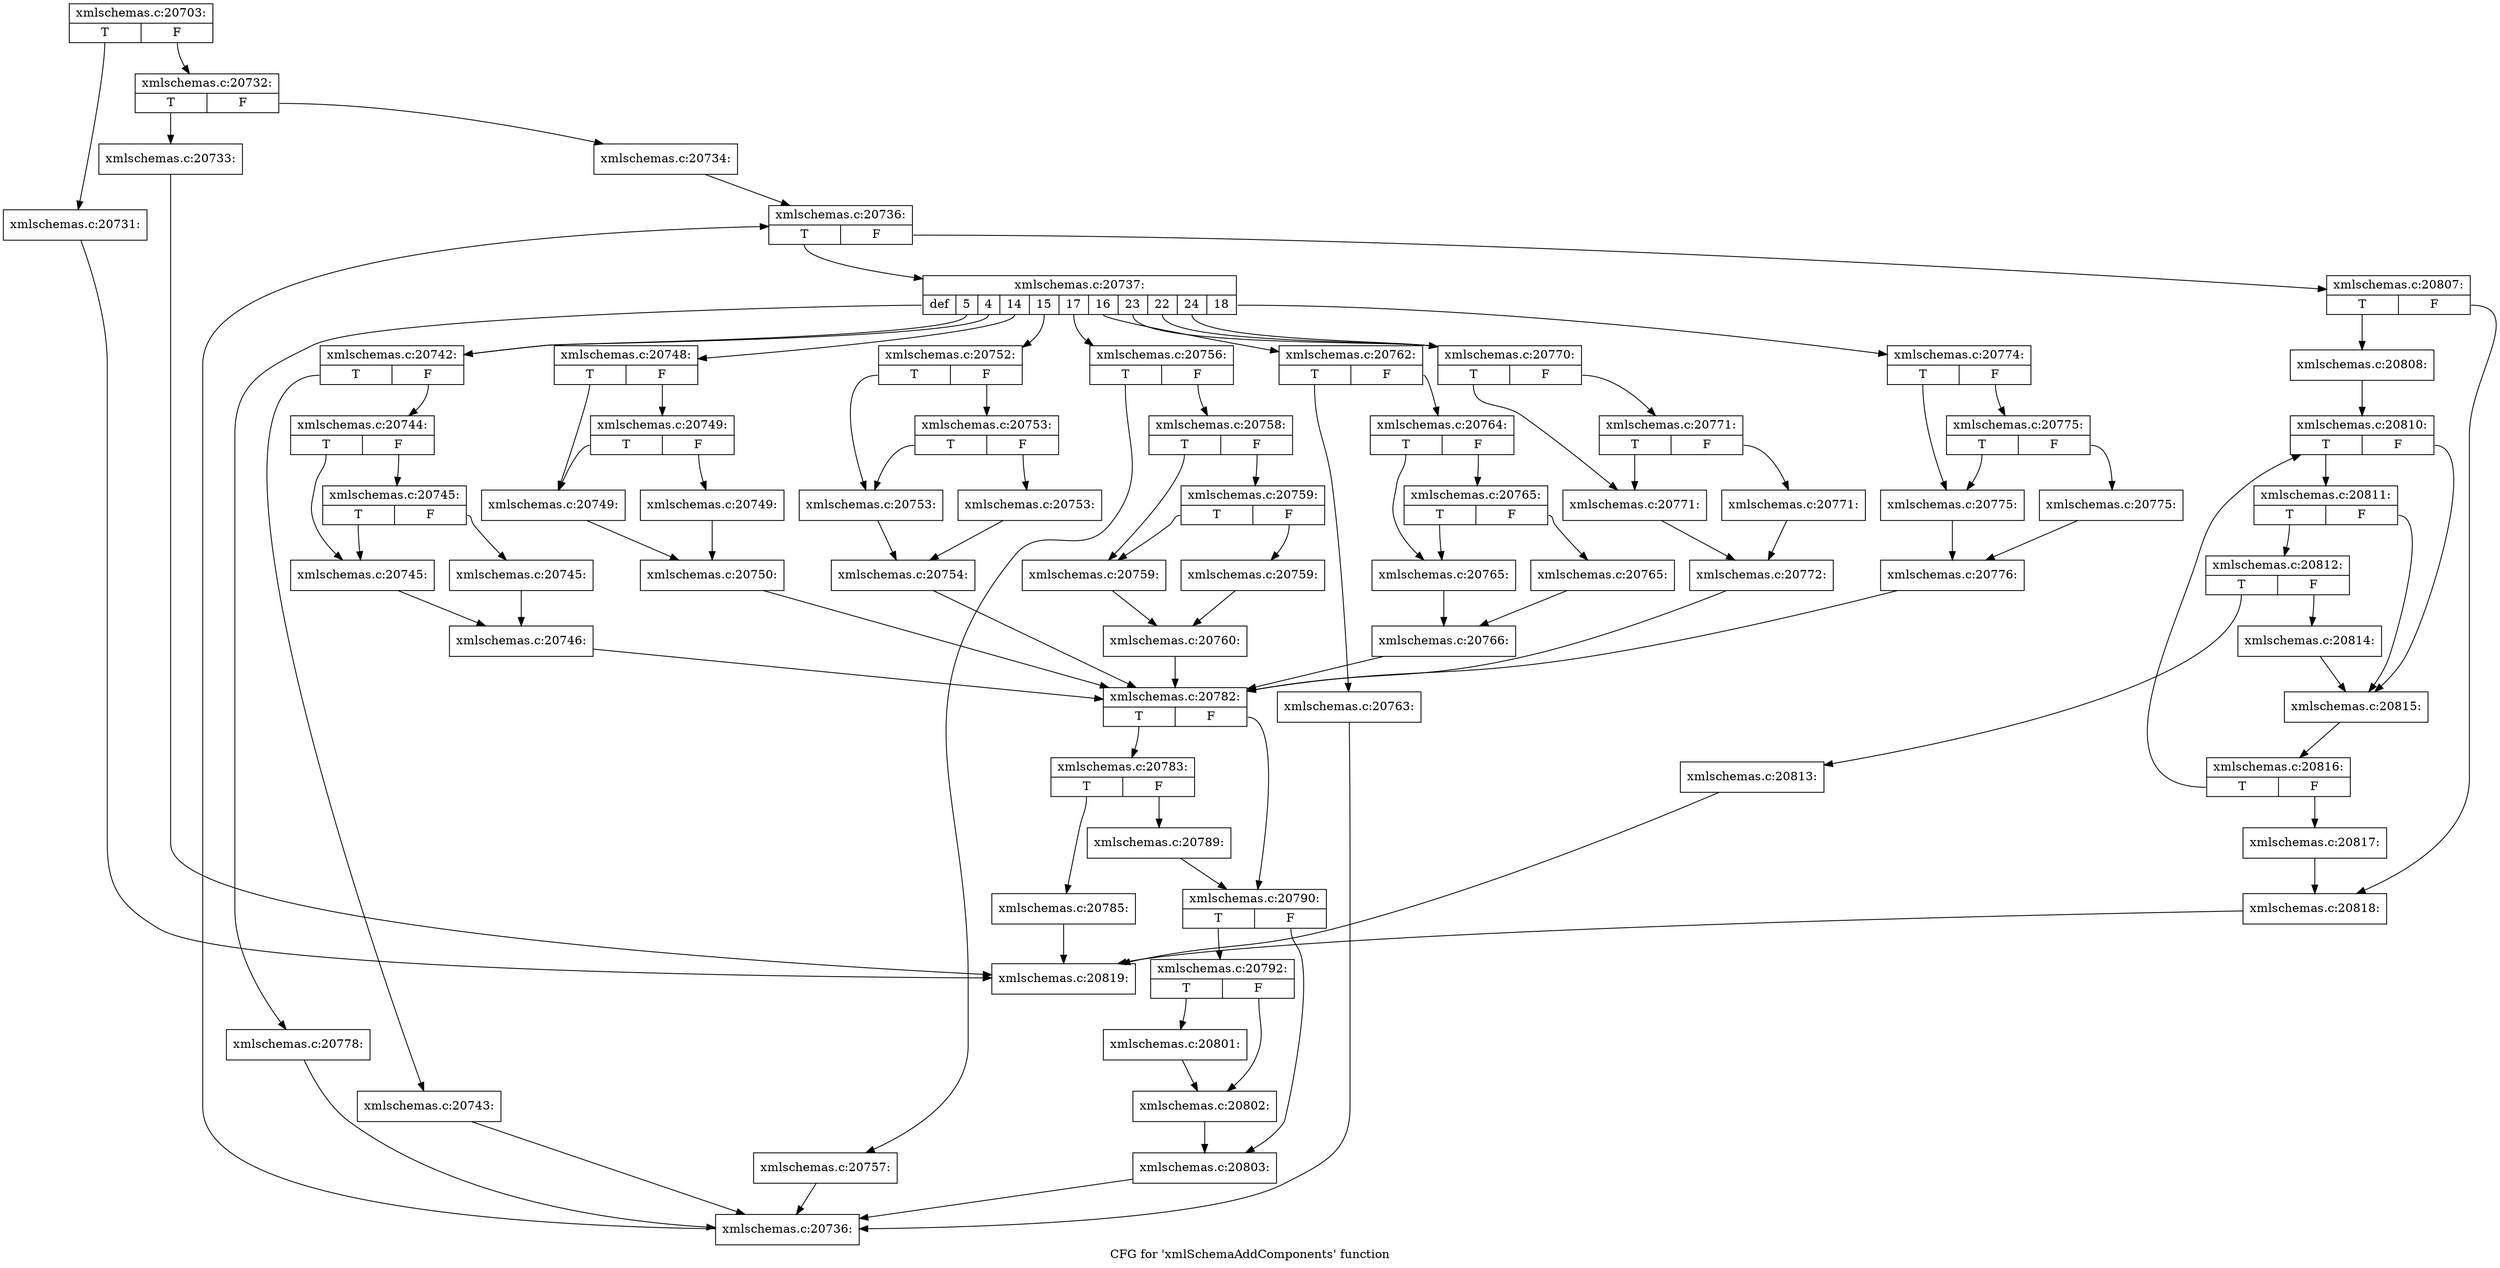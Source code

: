 digraph "CFG for 'xmlSchemaAddComponents' function" {
	label="CFG for 'xmlSchemaAddComponents' function";

	Node0x4bebaa0 [shape=record,label="{xmlschemas.c:20703:|{<s0>T|<s1>F}}"];
	Node0x4bebaa0:s0 -> Node0x5052dc0;
	Node0x4bebaa0:s1 -> Node0x5052e10;
	Node0x5052dc0 [shape=record,label="{xmlschemas.c:20731:}"];
	Node0x5052dc0 -> Node0x504a0c0;
	Node0x5052e10 [shape=record,label="{xmlschemas.c:20732:|{<s0>T|<s1>F}}"];
	Node0x5052e10:s0 -> Node0x50532d0;
	Node0x5052e10:s1 -> Node0x5053320;
	Node0x50532d0 [shape=record,label="{xmlschemas.c:20733:}"];
	Node0x50532d0 -> Node0x504a0c0;
	Node0x5053320 [shape=record,label="{xmlschemas.c:20734:}"];
	Node0x5053320 -> Node0x5053db0;
	Node0x5053db0 [shape=record,label="{xmlschemas.c:20736:|{<s0>T|<s1>F}}"];
	Node0x5053db0:s0 -> Node0x5054090;
	Node0x5053db0:s1 -> Node0x5053c10;
	Node0x5054090 [shape=record,label="{xmlschemas.c:20737:|{<s0>def|<s1>5|<s2>4|<s3>14|<s4>15|<s5>17|<s6>16|<s7>23|<s8>22|<s9>24|<s10>18}}"];
	Node0x5054090:s0 -> Node0x5054ea0;
	Node0x5054090:s1 -> Node0x50551e0;
	Node0x5054090:s2 -> Node0x50551e0;
	Node0x5054090:s3 -> Node0x50569f0;
	Node0x5054090:s4 -> Node0x5057cb0;
	Node0x5054090:s5 -> Node0x5058f70;
	Node0x5054090:s6 -> Node0x505a780;
	Node0x5054090:s7 -> Node0x505bf90;
	Node0x5054090:s8 -> Node0x505bf90;
	Node0x5054090:s9 -> Node0x505bf90;
	Node0x5054090:s10 -> Node0x505d250;
	Node0x50551e0 [shape=record,label="{xmlschemas.c:20742:|{<s0>T|<s1>F}}"];
	Node0x50551e0:s0 -> Node0x50552d0;
	Node0x50551e0:s1 -> Node0x5055320;
	Node0x50552d0 [shape=record,label="{xmlschemas.c:20743:}"];
	Node0x50552d0 -> Node0x5054000;
	Node0x5055320 [shape=record,label="{xmlschemas.c:20744:|{<s0>T|<s1>F}}"];
	Node0x5055320:s0 -> Node0x5055b90;
	Node0x5055320:s1 -> Node0x5055c80;
	Node0x5055c80 [shape=record,label="{xmlschemas.c:20745:|{<s0>T|<s1>F}}"];
	Node0x5055c80:s0 -> Node0x5055b90;
	Node0x5055c80:s1 -> Node0x5055c30;
	Node0x5055b90 [shape=record,label="{xmlschemas.c:20745:}"];
	Node0x5055b90 -> Node0x5055be0;
	Node0x5055c30 [shape=record,label="{xmlschemas.c:20745:}"];
	Node0x5055c30 -> Node0x5055be0;
	Node0x5055be0 [shape=record,label="{xmlschemas.c:20746:}"];
	Node0x5055be0 -> Node0x5054c90;
	Node0x50569f0 [shape=record,label="{xmlschemas.c:20748:|{<s0>T|<s1>F}}"];
	Node0x50569f0:s0 -> Node0x5056e50;
	Node0x50569f0:s1 -> Node0x5056f40;
	Node0x5056f40 [shape=record,label="{xmlschemas.c:20749:|{<s0>T|<s1>F}}"];
	Node0x5056f40:s0 -> Node0x5056e50;
	Node0x5056f40:s1 -> Node0x5056ef0;
	Node0x5056e50 [shape=record,label="{xmlschemas.c:20749:}"];
	Node0x5056e50 -> Node0x5056ea0;
	Node0x5056ef0 [shape=record,label="{xmlschemas.c:20749:}"];
	Node0x5056ef0 -> Node0x5056ea0;
	Node0x5056ea0 [shape=record,label="{xmlschemas.c:20750:}"];
	Node0x5056ea0 -> Node0x5054c90;
	Node0x5057cb0 [shape=record,label="{xmlschemas.c:20752:|{<s0>T|<s1>F}}"];
	Node0x5057cb0:s0 -> Node0x5058110;
	Node0x5057cb0:s1 -> Node0x5058200;
	Node0x5058200 [shape=record,label="{xmlschemas.c:20753:|{<s0>T|<s1>F}}"];
	Node0x5058200:s0 -> Node0x5058110;
	Node0x5058200:s1 -> Node0x50581b0;
	Node0x5058110 [shape=record,label="{xmlschemas.c:20753:}"];
	Node0x5058110 -> Node0x5058160;
	Node0x50581b0 [shape=record,label="{xmlschemas.c:20753:}"];
	Node0x50581b0 -> Node0x5058160;
	Node0x5058160 [shape=record,label="{xmlschemas.c:20754:}"];
	Node0x5058160 -> Node0x5054c90;
	Node0x5058f70 [shape=record,label="{xmlschemas.c:20756:|{<s0>T|<s1>F}}"];
	Node0x5058f70:s0 -> Node0x5059060;
	Node0x5058f70:s1 -> Node0x50590b0;
	Node0x5059060 [shape=record,label="{xmlschemas.c:20757:}"];
	Node0x5059060 -> Node0x5054000;
	Node0x50590b0 [shape=record,label="{xmlschemas.c:20758:|{<s0>T|<s1>F}}"];
	Node0x50590b0:s0 -> Node0x5059920;
	Node0x50590b0:s1 -> Node0x5059a10;
	Node0x5059a10 [shape=record,label="{xmlschemas.c:20759:|{<s0>T|<s1>F}}"];
	Node0x5059a10:s0 -> Node0x5059920;
	Node0x5059a10:s1 -> Node0x50599c0;
	Node0x5059920 [shape=record,label="{xmlschemas.c:20759:}"];
	Node0x5059920 -> Node0x5059970;
	Node0x50599c0 [shape=record,label="{xmlschemas.c:20759:}"];
	Node0x50599c0 -> Node0x5059970;
	Node0x5059970 [shape=record,label="{xmlschemas.c:20760:}"];
	Node0x5059970 -> Node0x5054c90;
	Node0x505a780 [shape=record,label="{xmlschemas.c:20762:|{<s0>T|<s1>F}}"];
	Node0x505a780:s0 -> Node0x505a870;
	Node0x505a780:s1 -> Node0x505a8c0;
	Node0x505a870 [shape=record,label="{xmlschemas.c:20763:}"];
	Node0x505a870 -> Node0x5054000;
	Node0x505a8c0 [shape=record,label="{xmlschemas.c:20764:|{<s0>T|<s1>F}}"];
	Node0x505a8c0:s0 -> Node0x505b130;
	Node0x505a8c0:s1 -> Node0x505b220;
	Node0x505b220 [shape=record,label="{xmlschemas.c:20765:|{<s0>T|<s1>F}}"];
	Node0x505b220:s0 -> Node0x505b130;
	Node0x505b220:s1 -> Node0x505b1d0;
	Node0x505b130 [shape=record,label="{xmlschemas.c:20765:}"];
	Node0x505b130 -> Node0x505b180;
	Node0x505b1d0 [shape=record,label="{xmlschemas.c:20765:}"];
	Node0x505b1d0 -> Node0x505b180;
	Node0x505b180 [shape=record,label="{xmlschemas.c:20766:}"];
	Node0x505b180 -> Node0x5054c90;
	Node0x505bf90 [shape=record,label="{xmlschemas.c:20770:|{<s0>T|<s1>F}}"];
	Node0x505bf90:s0 -> Node0x505c3f0;
	Node0x505bf90:s1 -> Node0x505c4e0;
	Node0x505c4e0 [shape=record,label="{xmlschemas.c:20771:|{<s0>T|<s1>F}}"];
	Node0x505c4e0:s0 -> Node0x505c3f0;
	Node0x505c4e0:s1 -> Node0x505c490;
	Node0x505c3f0 [shape=record,label="{xmlschemas.c:20771:}"];
	Node0x505c3f0 -> Node0x505c440;
	Node0x505c490 [shape=record,label="{xmlschemas.c:20771:}"];
	Node0x505c490 -> Node0x505c440;
	Node0x505c440 [shape=record,label="{xmlschemas.c:20772:}"];
	Node0x505c440 -> Node0x5054c90;
	Node0x505d250 [shape=record,label="{xmlschemas.c:20774:|{<s0>T|<s1>F}}"];
	Node0x505d250:s0 -> Node0x505d6b0;
	Node0x505d250:s1 -> Node0x505d7a0;
	Node0x505d7a0 [shape=record,label="{xmlschemas.c:20775:|{<s0>T|<s1>F}}"];
	Node0x505d7a0:s0 -> Node0x505d6b0;
	Node0x505d7a0:s1 -> Node0x505d750;
	Node0x505d6b0 [shape=record,label="{xmlschemas.c:20775:}"];
	Node0x505d6b0 -> Node0x505d700;
	Node0x505d750 [shape=record,label="{xmlschemas.c:20775:}"];
	Node0x505d750 -> Node0x505d700;
	Node0x505d700 [shape=record,label="{xmlschemas.c:20776:}"];
	Node0x505d700 -> Node0x5054c90;
	Node0x5054ea0 [shape=record,label="{xmlschemas.c:20778:}"];
	Node0x5054ea0 -> Node0x5054000;
	Node0x5054c90 [shape=record,label="{xmlschemas.c:20782:|{<s0>T|<s1>F}}"];
	Node0x5054c90:s0 -> Node0x505eba0;
	Node0x5054c90:s1 -> Node0x505ebf0;
	Node0x505eba0 [shape=record,label="{xmlschemas.c:20783:|{<s0>T|<s1>F}}"];
	Node0x505eba0:s0 -> Node0x505f410;
	Node0x505eba0:s1 -> Node0x505f460;
	Node0x505f410 [shape=record,label="{xmlschemas.c:20785:}"];
	Node0x505f410 -> Node0x504a0c0;
	Node0x505f460 [shape=record,label="{xmlschemas.c:20789:}"];
	Node0x505f460 -> Node0x505ebf0;
	Node0x505ebf0 [shape=record,label="{xmlschemas.c:20790:|{<s0>T|<s1>F}}"];
	Node0x505ebf0:s0 -> Node0x5060350;
	Node0x505ebf0:s1 -> Node0x50603a0;
	Node0x5060350 [shape=record,label="{xmlschemas.c:20792:|{<s0>T|<s1>F}}"];
	Node0x5060350:s0 -> Node0x50614b0;
	Node0x5060350:s1 -> Node0x5061500;
	Node0x50614b0 [shape=record,label="{xmlschemas.c:20801:}"];
	Node0x50614b0 -> Node0x5061500;
	Node0x5061500 [shape=record,label="{xmlschemas.c:20802:}"];
	Node0x5061500 -> Node0x50603a0;
	Node0x50603a0 [shape=record,label="{xmlschemas.c:20803:}"];
	Node0x50603a0 -> Node0x5054000;
	Node0x5054000 [shape=record,label="{xmlschemas.c:20736:}"];
	Node0x5054000 -> Node0x5053db0;
	Node0x5053c10 [shape=record,label="{xmlschemas.c:20807:|{<s0>T|<s1>F}}"];
	Node0x5053c10:s0 -> Node0x5061db0;
	Node0x5053c10:s1 -> Node0x5061e00;
	Node0x5061db0 [shape=record,label="{xmlschemas.c:20808:}"];
	Node0x5061db0 -> Node0x50627d0;
	Node0x50627d0 [shape=record,label="{xmlschemas.c:20810:|{<s0>T|<s1>F}}"];
	Node0x50627d0:s0 -> Node0x5062ba0;
	Node0x50627d0:s1 -> Node0x5062b50;
	Node0x5062ba0 [shape=record,label="{xmlschemas.c:20811:|{<s0>T|<s1>F}}"];
	Node0x5062ba0:s0 -> Node0x5062b00;
	Node0x5062ba0:s1 -> Node0x5062b50;
	Node0x5062b00 [shape=record,label="{xmlschemas.c:20812:|{<s0>T|<s1>F}}"];
	Node0x5062b00:s0 -> Node0x5063530;
	Node0x5062b00:s1 -> Node0x5063580;
	Node0x5063530 [shape=record,label="{xmlschemas.c:20813:}"];
	Node0x5063530 -> Node0x504a0c0;
	Node0x5063580 [shape=record,label="{xmlschemas.c:20814:}"];
	Node0x5063580 -> Node0x5062b50;
	Node0x5062b50 [shape=record,label="{xmlschemas.c:20815:}"];
	Node0x5062b50 -> Node0x5062780;
	Node0x5062780 [shape=record,label="{xmlschemas.c:20816:|{<s0>T|<s1>F}}"];
	Node0x5062780:s0 -> Node0x50627d0;
	Node0x5062780:s1 -> Node0x5062730;
	Node0x5062730 [shape=record,label="{xmlschemas.c:20817:}"];
	Node0x5062730 -> Node0x5061e00;
	Node0x5061e00 [shape=record,label="{xmlschemas.c:20818:}"];
	Node0x5061e00 -> Node0x504a0c0;
	Node0x504a0c0 [shape=record,label="{xmlschemas.c:20819:}"];
}
